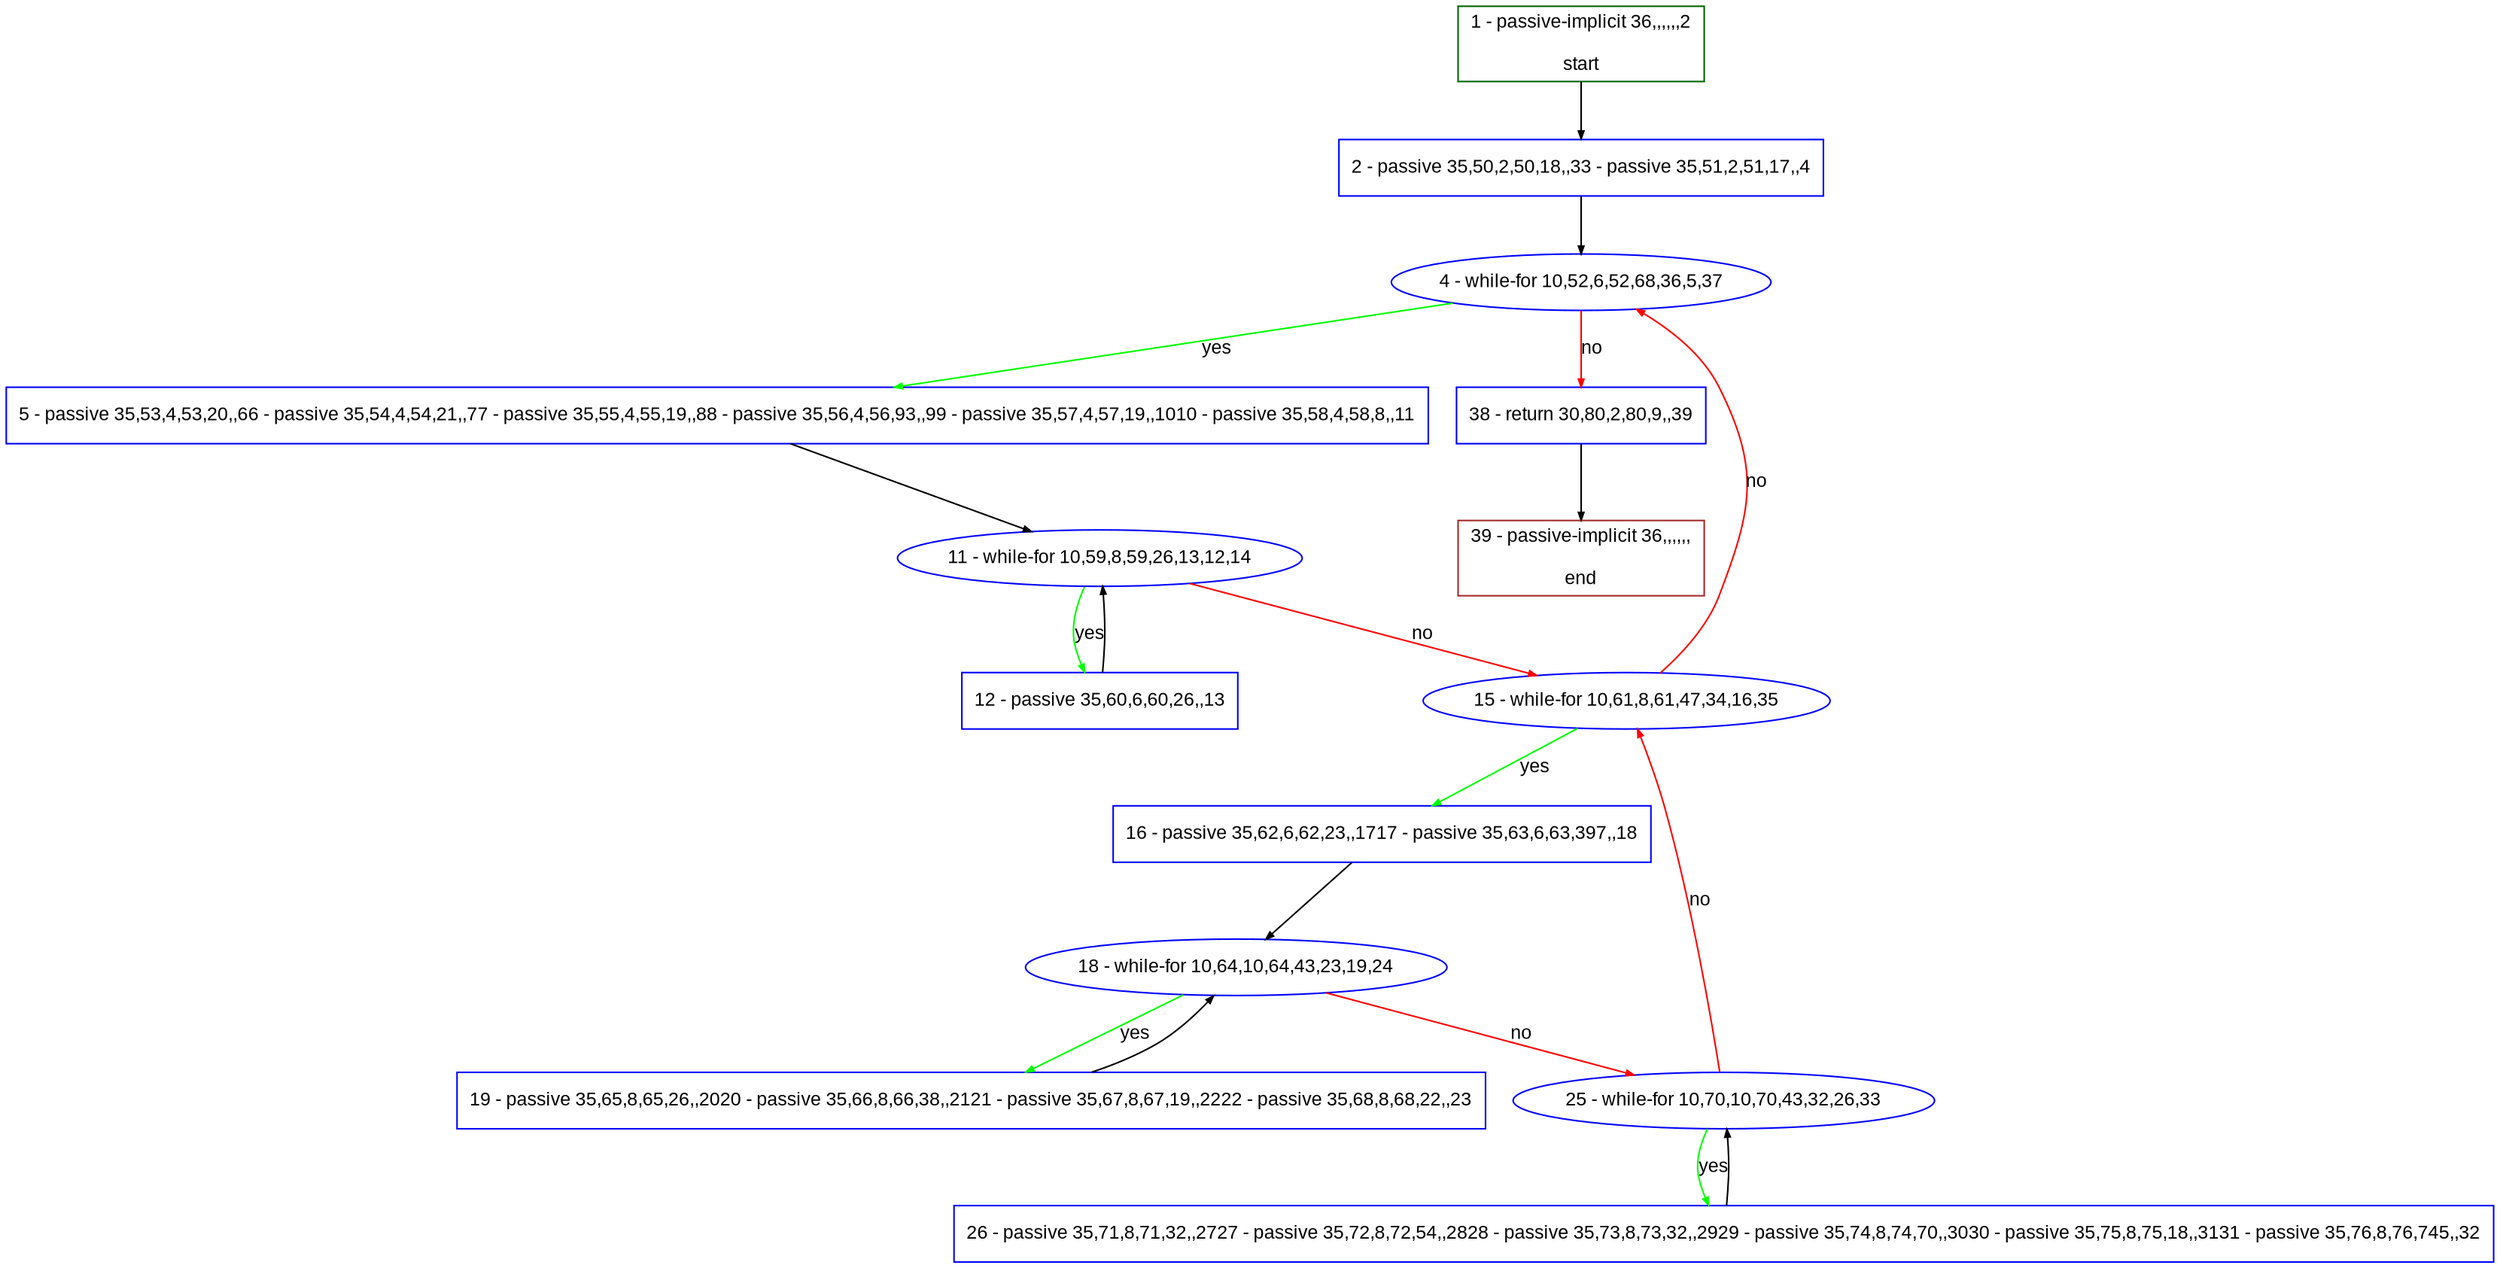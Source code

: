 digraph "" {
  graph [pack="true", label="", fontsize="12", packmode="clust", fontname="Arial", fillcolor="#FFFFCC", bgcolor="white", style="rounded,filled", compound="true"];
  node [node_initialized="no", label="", color="grey", fontsize="12", fillcolor="white", fontname="Arial", style="filled", shape="rectangle", compound="true", fixedsize="false"];
  edge [fontcolor="black", arrowhead="normal", arrowtail="none", arrowsize="0.5", ltail="", label="", color="black", fontsize="12", lhead="", fontname="Arial", dir="forward", compound="true"];
  __N1 [label="2 - passive 35,50,2,50,18,,33 - passive 35,51,2,51,17,,4", color="#0000ff", fillcolor="#ffffff", style="filled", shape="box"];
  __N2 [label="1 - passive-implicit 36,,,,,,2\n\nstart", color="#006400", fillcolor="#ffffff", style="filled", shape="box"];
  __N3 [label="4 - while-for 10,52,6,52,68,36,5,37", color="#0000ff", fillcolor="#ffffff", style="filled", shape="oval"];
  __N4 [label="5 - passive 35,53,4,53,20,,66 - passive 35,54,4,54,21,,77 - passive 35,55,4,55,19,,88 - passive 35,56,4,56,93,,99 - passive 35,57,4,57,19,,1010 - passive 35,58,4,58,8,,11", color="#0000ff", fillcolor="#ffffff", style="filled", shape="box"];
  __N5 [label="38 - return 30,80,2,80,9,,39", color="#0000ff", fillcolor="#ffffff", style="filled", shape="box"];
  __N6 [label="11 - while-for 10,59,8,59,26,13,12,14", color="#0000ff", fillcolor="#ffffff", style="filled", shape="oval"];
  __N7 [label="12 - passive 35,60,6,60,26,,13", color="#0000ff", fillcolor="#ffffff", style="filled", shape="box"];
  __N8 [label="15 - while-for 10,61,8,61,47,34,16,35", color="#0000ff", fillcolor="#ffffff", style="filled", shape="oval"];
  __N9 [label="16 - passive 35,62,6,62,23,,1717 - passive 35,63,6,63,397,,18", color="#0000ff", fillcolor="#ffffff", style="filled", shape="box"];
  __N10 [label="18 - while-for 10,64,10,64,43,23,19,24", color="#0000ff", fillcolor="#ffffff", style="filled", shape="oval"];
  __N11 [label="19 - passive 35,65,8,65,26,,2020 - passive 35,66,8,66,38,,2121 - passive 35,67,8,67,19,,2222 - passive 35,68,8,68,22,,23", color="#0000ff", fillcolor="#ffffff", style="filled", shape="box"];
  __N12 [label="25 - while-for 10,70,10,70,43,32,26,33", color="#0000ff", fillcolor="#ffffff", style="filled", shape="oval"];
  __N13 [label="26 - passive 35,71,8,71,32,,2727 - passive 35,72,8,72,54,,2828 - passive 35,73,8,73,32,,2929 - passive 35,74,8,74,70,,3030 - passive 35,75,8,75,18,,3131 - passive 35,76,8,76,745,,32", color="#0000ff", fillcolor="#ffffff", style="filled", shape="box"];
  __N14 [label="39 - passive-implicit 36,,,,,,\n\nend", color="#a52a2a", fillcolor="#ffffff", style="filled", shape="box"];
  __N2 -> __N1 [arrowhead="normal", arrowtail="none", color="#000000", label="", dir="forward"];
  __N1 -> __N3 [arrowhead="normal", arrowtail="none", color="#000000", label="", dir="forward"];
  __N3 -> __N4 [arrowhead="normal", arrowtail="none", color="#00ff00", label="yes", dir="forward"];
  __N3 -> __N5 [arrowhead="normal", arrowtail="none", color="#ff0000", label="no", dir="forward"];
  __N4 -> __N6 [arrowhead="normal", arrowtail="none", color="#000000", label="", dir="forward"];
  __N6 -> __N7 [arrowhead="normal", arrowtail="none", color="#00ff00", label="yes", dir="forward"];
  __N7 -> __N6 [arrowhead="normal", arrowtail="none", color="#000000", label="", dir="forward"];
  __N6 -> __N8 [arrowhead="normal", arrowtail="none", color="#ff0000", label="no", dir="forward"];
  __N8 -> __N3 [arrowhead="normal", arrowtail="none", color="#ff0000", label="no", dir="forward"];
  __N8 -> __N9 [arrowhead="normal", arrowtail="none", color="#00ff00", label="yes", dir="forward"];
  __N9 -> __N10 [arrowhead="normal", arrowtail="none", color="#000000", label="", dir="forward"];
  __N10 -> __N11 [arrowhead="normal", arrowtail="none", color="#00ff00", label="yes", dir="forward"];
  __N11 -> __N10 [arrowhead="normal", arrowtail="none", color="#000000", label="", dir="forward"];
  __N10 -> __N12 [arrowhead="normal", arrowtail="none", color="#ff0000", label="no", dir="forward"];
  __N12 -> __N8 [arrowhead="normal", arrowtail="none", color="#ff0000", label="no", dir="forward"];
  __N12 -> __N13 [arrowhead="normal", arrowtail="none", color="#00ff00", label="yes", dir="forward"];
  __N13 -> __N12 [arrowhead="normal", arrowtail="none", color="#000000", label="", dir="forward"];
  __N5 -> __N14 [arrowhead="normal", arrowtail="none", color="#000000", label="", dir="forward"];
}
